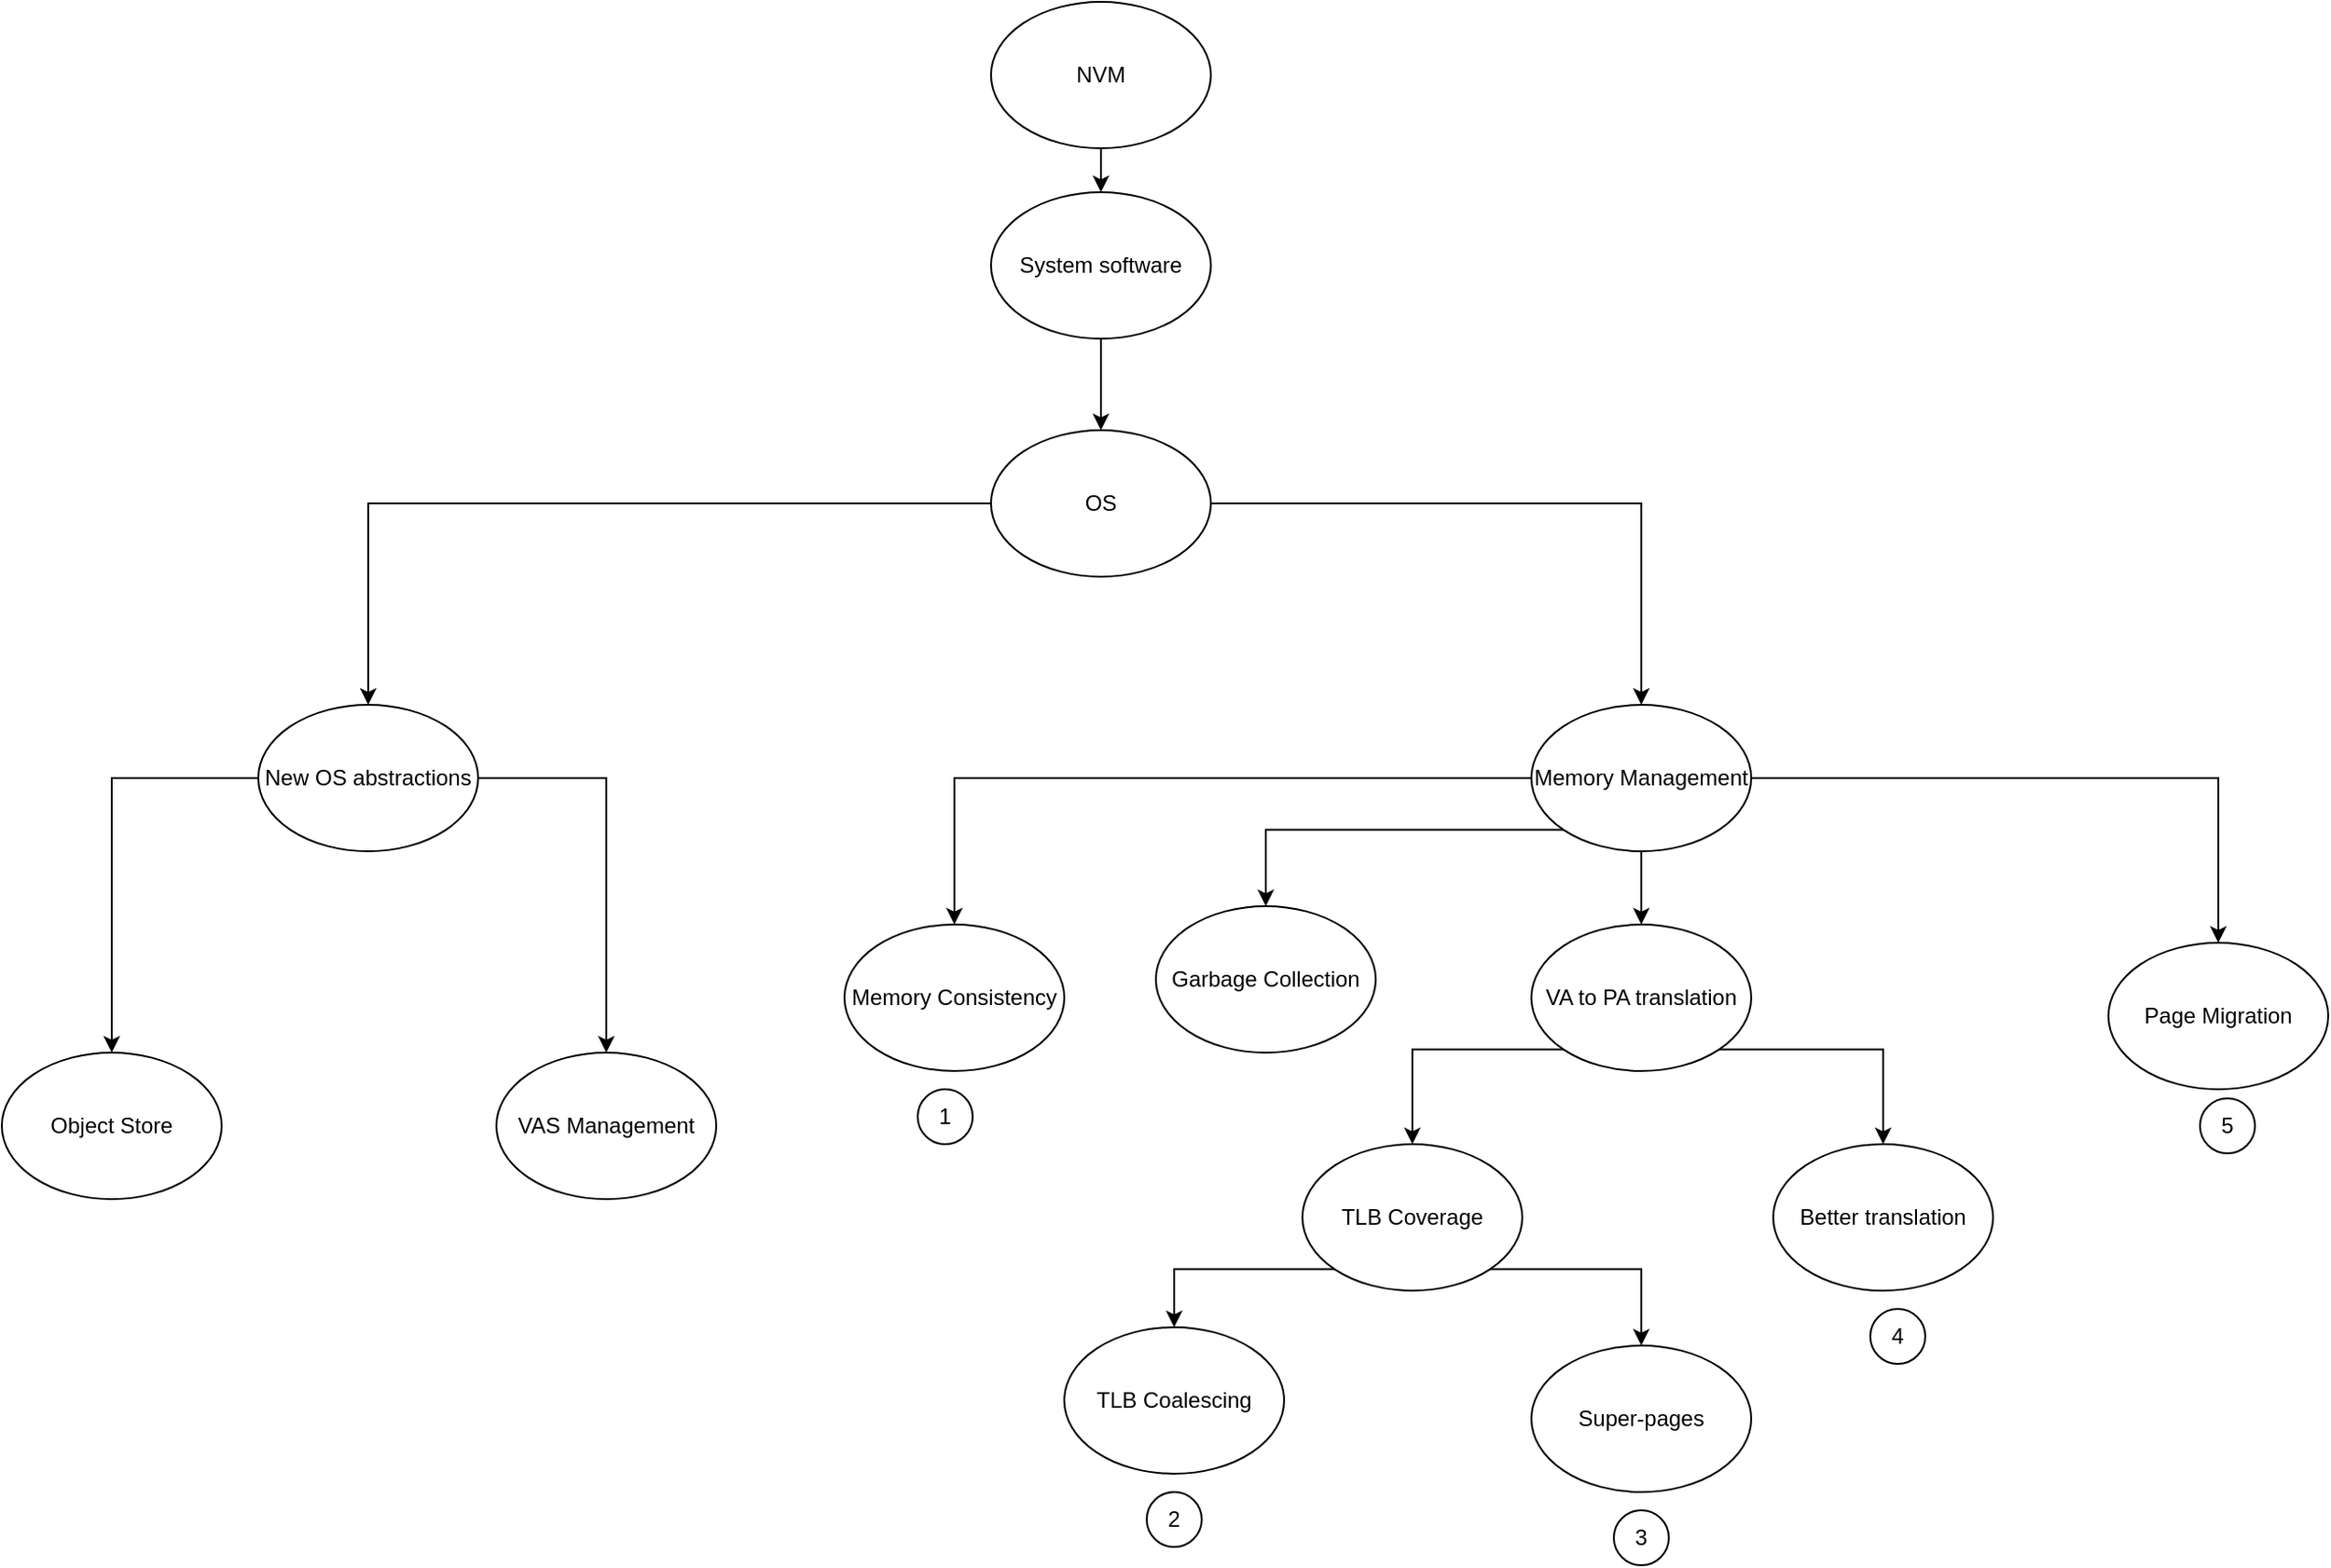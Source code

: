 <mxfile version="14.2.9" type="github">
  <diagram id="Ad-x17au8eywYAIB-yYd" name="Page-1">
    <mxGraphModel dx="1350" dy="804" grid="1" gridSize="10" guides="1" tooltips="1" connect="1" arrows="1" fold="1" page="1" pageScale="2" pageWidth="850" pageHeight="1100" math="0" shadow="0">
      <root>
        <mxCell id="0" />
        <mxCell id="1" parent="0" />
        <mxCell id="E1Pz37GCyAGTsrBwU5gB-11" style="edgeStyle=orthogonalEdgeStyle;rounded=0;orthogonalLoop=1;jettySize=auto;html=1;entryX=0.5;entryY=0;entryDx=0;entryDy=0;" parent="1" source="E1Pz37GCyAGTsrBwU5gB-1" target="E1Pz37GCyAGTsrBwU5gB-2" edge="1">
          <mxGeometry relative="1" as="geometry" />
        </mxCell>
        <mxCell id="E1Pz37GCyAGTsrBwU5gB-12" style="edgeStyle=orthogonalEdgeStyle;rounded=0;orthogonalLoop=1;jettySize=auto;html=1;" parent="1" source="E1Pz37GCyAGTsrBwU5gB-1" target="E1Pz37GCyAGTsrBwU5gB-3" edge="1">
          <mxGeometry relative="1" as="geometry" />
        </mxCell>
        <mxCell id="E1Pz37GCyAGTsrBwU5gB-1" value="OS" style="ellipse;whiteSpace=wrap;html=1;" parent="1" vertex="1">
          <mxGeometry x="750" y="300" width="120" height="80" as="geometry" />
        </mxCell>
        <mxCell id="E1Pz37GCyAGTsrBwU5gB-2" value="New OS abstractions" style="ellipse;whiteSpace=wrap;html=1;" parent="1" vertex="1">
          <mxGeometry x="350" y="450" width="120" height="80" as="geometry" />
        </mxCell>
        <mxCell id="_JK_AlTq91WmcdcCO3fK-3" style="edgeStyle=orthogonalEdgeStyle;rounded=0;orthogonalLoop=1;jettySize=auto;html=1;entryX=0.5;entryY=0;entryDx=0;entryDy=0;" parent="1" source="E1Pz37GCyAGTsrBwU5gB-3" target="_JK_AlTq91WmcdcCO3fK-2" edge="1">
          <mxGeometry relative="1" as="geometry" />
        </mxCell>
        <mxCell id="sTrDUdjIppaYYfCRS7-L-1" style="edgeStyle=orthogonalEdgeStyle;rounded=0;orthogonalLoop=1;jettySize=auto;html=1;exitX=1;exitY=0.5;exitDx=0;exitDy=0;" edge="1" parent="1" source="E1Pz37GCyAGTsrBwU5gB-3" target="E1Pz37GCyAGTsrBwU5gB-5">
          <mxGeometry relative="1" as="geometry" />
        </mxCell>
        <mxCell id="sTrDUdjIppaYYfCRS7-L-3" style="edgeStyle=orthogonalEdgeStyle;rounded=0;orthogonalLoop=1;jettySize=auto;html=1;" edge="1" parent="1" source="E1Pz37GCyAGTsrBwU5gB-3" target="E1Pz37GCyAGTsrBwU5gB-4">
          <mxGeometry relative="1" as="geometry" />
        </mxCell>
        <mxCell id="sTrDUdjIppaYYfCRS7-L-10" style="edgeStyle=orthogonalEdgeStyle;rounded=0;orthogonalLoop=1;jettySize=auto;html=1;exitX=0;exitY=1;exitDx=0;exitDy=0;" edge="1" parent="1" source="E1Pz37GCyAGTsrBwU5gB-3" target="sTrDUdjIppaYYfCRS7-L-9">
          <mxGeometry relative="1" as="geometry" />
        </mxCell>
        <mxCell id="E1Pz37GCyAGTsrBwU5gB-3" value="Memory Management" style="ellipse;whiteSpace=wrap;html=1;" parent="1" vertex="1">
          <mxGeometry x="1045" y="450" width="120" height="80" as="geometry" />
        </mxCell>
        <mxCell id="E1Pz37GCyAGTsrBwU5gB-18" style="edgeStyle=orthogonalEdgeStyle;rounded=0;orthogonalLoop=1;jettySize=auto;html=1;exitX=0;exitY=1;exitDx=0;exitDy=0;" parent="1" source="E1Pz37GCyAGTsrBwU5gB-4" target="E1Pz37GCyAGTsrBwU5gB-6" edge="1">
          <mxGeometry relative="1" as="geometry" />
        </mxCell>
        <mxCell id="E1Pz37GCyAGTsrBwU5gB-19" style="edgeStyle=orthogonalEdgeStyle;rounded=0;orthogonalLoop=1;jettySize=auto;html=1;exitX=1;exitY=1;exitDx=0;exitDy=0;" parent="1" source="E1Pz37GCyAGTsrBwU5gB-4" target="E1Pz37GCyAGTsrBwU5gB-7" edge="1">
          <mxGeometry relative="1" as="geometry" />
        </mxCell>
        <mxCell id="E1Pz37GCyAGTsrBwU5gB-4" value="VA to PA translation" style="ellipse;whiteSpace=wrap;html=1;" parent="1" vertex="1">
          <mxGeometry x="1045" y="570" width="120" height="80" as="geometry" />
        </mxCell>
        <mxCell id="E1Pz37GCyAGTsrBwU5gB-5" value="Page Migration" style="ellipse;whiteSpace=wrap;html=1;" parent="1" vertex="1">
          <mxGeometry x="1360" y="580" width="120" height="80" as="geometry" />
        </mxCell>
        <mxCell id="E1Pz37GCyAGTsrBwU5gB-20" style="edgeStyle=orthogonalEdgeStyle;rounded=0;orthogonalLoop=1;jettySize=auto;html=1;exitX=0;exitY=1;exitDx=0;exitDy=0;entryX=0.5;entryY=0;entryDx=0;entryDy=0;" parent="1" source="E1Pz37GCyAGTsrBwU5gB-6" target="E1Pz37GCyAGTsrBwU5gB-8" edge="1">
          <mxGeometry relative="1" as="geometry" />
        </mxCell>
        <mxCell id="E1Pz37GCyAGTsrBwU5gB-21" style="edgeStyle=orthogonalEdgeStyle;rounded=0;orthogonalLoop=1;jettySize=auto;html=1;exitX=1;exitY=1;exitDx=0;exitDy=0;entryX=0.5;entryY=0;entryDx=0;entryDy=0;" parent="1" source="E1Pz37GCyAGTsrBwU5gB-6" target="E1Pz37GCyAGTsrBwU5gB-9" edge="1">
          <mxGeometry relative="1" as="geometry" />
        </mxCell>
        <mxCell id="E1Pz37GCyAGTsrBwU5gB-6" value="TLB Coverage" style="ellipse;whiteSpace=wrap;html=1;" parent="1" vertex="1">
          <mxGeometry x="920" y="690" width="120" height="80" as="geometry" />
        </mxCell>
        <mxCell id="E1Pz37GCyAGTsrBwU5gB-7" value="Better translation" style="ellipse;whiteSpace=wrap;html=1;" parent="1" vertex="1">
          <mxGeometry x="1177" y="690" width="120" height="80" as="geometry" />
        </mxCell>
        <mxCell id="E1Pz37GCyAGTsrBwU5gB-8" value="TLB Coalescing" style="ellipse;whiteSpace=wrap;html=1;" parent="1" vertex="1">
          <mxGeometry x="790" y="790" width="120" height="80" as="geometry" />
        </mxCell>
        <mxCell id="E1Pz37GCyAGTsrBwU5gB-9" value="Super-pages" style="ellipse;whiteSpace=wrap;html=1;" parent="1" vertex="1">
          <mxGeometry x="1045" y="800" width="120" height="80" as="geometry" />
        </mxCell>
        <mxCell id="E1Pz37GCyAGTsrBwU5gB-23" style="edgeStyle=orthogonalEdgeStyle;rounded=0;orthogonalLoop=1;jettySize=auto;html=1;entryX=0.5;entryY=0;entryDx=0;entryDy=0;exitX=0;exitY=0.5;exitDx=0;exitDy=0;" parent="1" source="E1Pz37GCyAGTsrBwU5gB-2" target="E1Pz37GCyAGTsrBwU5gB-22" edge="1">
          <mxGeometry relative="1" as="geometry">
            <mxPoint x="210" y="600" as="sourcePoint" />
          </mxGeometry>
        </mxCell>
        <mxCell id="E1Pz37GCyAGTsrBwU5gB-25" style="edgeStyle=orthogonalEdgeStyle;rounded=0;orthogonalLoop=1;jettySize=auto;html=1;entryX=0.5;entryY=0;entryDx=0;entryDy=0;exitX=1;exitY=0.5;exitDx=0;exitDy=0;" parent="1" source="E1Pz37GCyAGTsrBwU5gB-2" target="E1Pz37GCyAGTsrBwU5gB-24" edge="1">
          <mxGeometry relative="1" as="geometry">
            <mxPoint x="330" y="600" as="sourcePoint" />
          </mxGeometry>
        </mxCell>
        <mxCell id="E1Pz37GCyAGTsrBwU5gB-22" value="Object Store" style="ellipse;whiteSpace=wrap;html=1;" parent="1" vertex="1">
          <mxGeometry x="210" y="640" width="120" height="80" as="geometry" />
        </mxCell>
        <mxCell id="E1Pz37GCyAGTsrBwU5gB-24" value="VAS Management" style="ellipse;whiteSpace=wrap;html=1;" parent="1" vertex="1">
          <mxGeometry x="480" y="640" width="120" height="80" as="geometry" />
        </mxCell>
        <mxCell id="_JK_AlTq91WmcdcCO3fK-2" value="Memory Consistency" style="ellipse;whiteSpace=wrap;html=1;" parent="1" vertex="1">
          <mxGeometry x="670" y="570" width="120" height="80" as="geometry" />
        </mxCell>
        <mxCell id="_JK_AlTq91WmcdcCO3fK-7" style="edgeStyle=orthogonalEdgeStyle;rounded=0;orthogonalLoop=1;jettySize=auto;html=1;" parent="1" source="_JK_AlTq91WmcdcCO3fK-4" target="E1Pz37GCyAGTsrBwU5gB-1" edge="1">
          <mxGeometry relative="1" as="geometry" />
        </mxCell>
        <mxCell id="_JK_AlTq91WmcdcCO3fK-4" value="System software" style="ellipse;whiteSpace=wrap;html=1;" parent="1" vertex="1">
          <mxGeometry x="750" y="170" width="120" height="80" as="geometry" />
        </mxCell>
        <mxCell id="_JK_AlTq91WmcdcCO3fK-6" style="edgeStyle=orthogonalEdgeStyle;rounded=0;orthogonalLoop=1;jettySize=auto;html=1;exitX=0.5;exitY=1;exitDx=0;exitDy=0;entryX=0.5;entryY=0;entryDx=0;entryDy=0;" parent="1" source="_JK_AlTq91WmcdcCO3fK-5" target="_JK_AlTq91WmcdcCO3fK-4" edge="1">
          <mxGeometry relative="1" as="geometry" />
        </mxCell>
        <mxCell id="_JK_AlTq91WmcdcCO3fK-5" value="NVM" style="ellipse;whiteSpace=wrap;html=1;" parent="1" vertex="1">
          <mxGeometry x="750" y="66" width="120" height="80" as="geometry" />
        </mxCell>
        <mxCell id="sTrDUdjIppaYYfCRS7-L-4" value="1" style="ellipse;whiteSpace=wrap;html=1;" vertex="1" parent="1">
          <mxGeometry x="710" y="660" width="30" height="30" as="geometry" />
        </mxCell>
        <mxCell id="sTrDUdjIppaYYfCRS7-L-5" value="2" style="ellipse;whiteSpace=wrap;html=1;" vertex="1" parent="1">
          <mxGeometry x="835" y="880" width="30" height="30" as="geometry" />
        </mxCell>
        <mxCell id="sTrDUdjIppaYYfCRS7-L-6" value="3" style="ellipse;whiteSpace=wrap;html=1;" vertex="1" parent="1">
          <mxGeometry x="1090" y="890" width="30" height="30" as="geometry" />
        </mxCell>
        <mxCell id="sTrDUdjIppaYYfCRS7-L-7" value="4" style="ellipse;whiteSpace=wrap;html=1;" vertex="1" parent="1">
          <mxGeometry x="1230" y="780" width="30" height="30" as="geometry" />
        </mxCell>
        <mxCell id="sTrDUdjIppaYYfCRS7-L-8" value="5" style="ellipse;whiteSpace=wrap;html=1;" vertex="1" parent="1">
          <mxGeometry x="1410" y="665" width="30" height="30" as="geometry" />
        </mxCell>
        <mxCell id="sTrDUdjIppaYYfCRS7-L-9" value="Garbage Collection" style="ellipse;whiteSpace=wrap;html=1;" vertex="1" parent="1">
          <mxGeometry x="840" y="560" width="120" height="80" as="geometry" />
        </mxCell>
      </root>
    </mxGraphModel>
  </diagram>
</mxfile>
